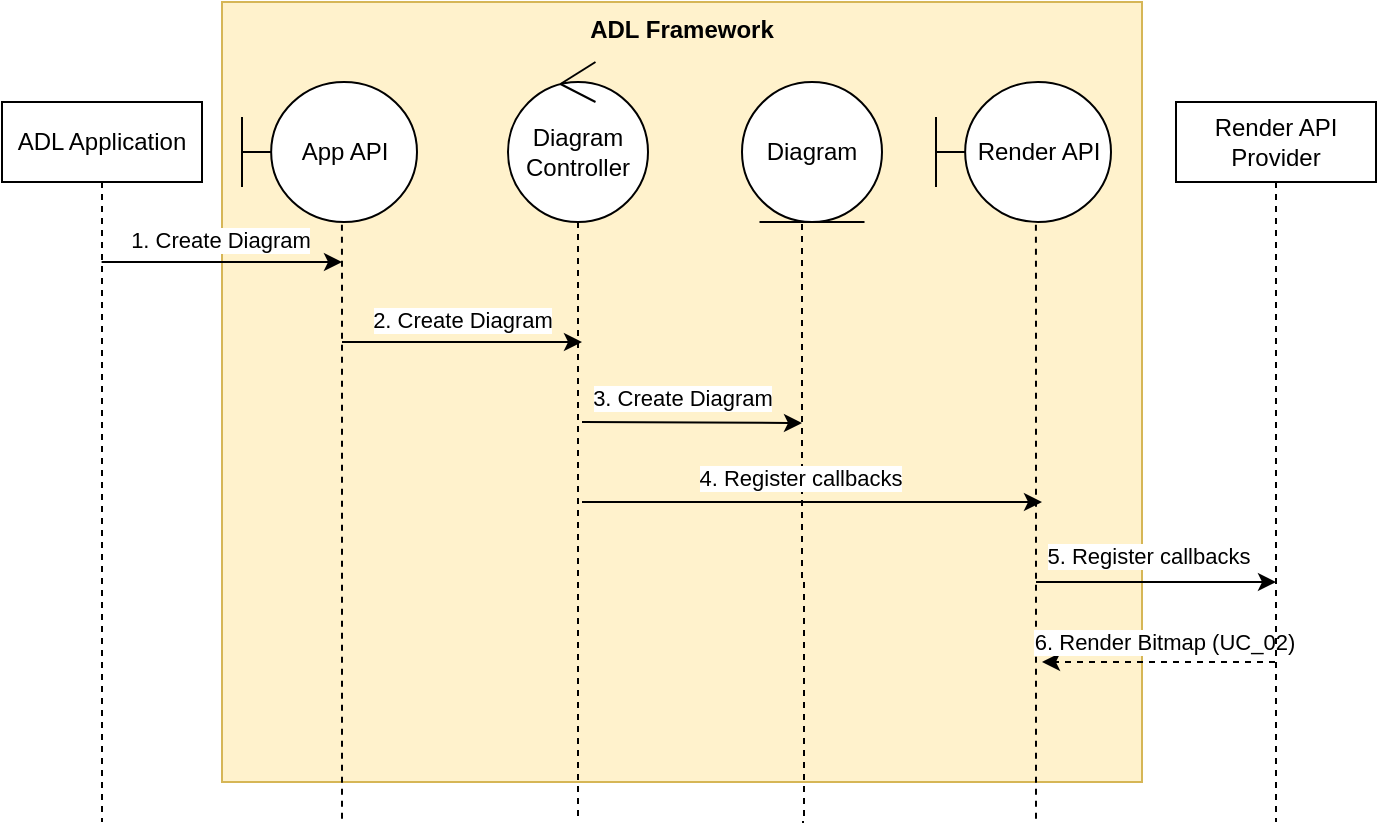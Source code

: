 <mxfile version="22.0.7" type="github">
  <diagram name="Page-1" id="xt_nnhYu07Hq9b79k1ty">
    <mxGraphModel dx="1162" dy="1723" grid="1" gridSize="10" guides="1" tooltips="1" connect="1" arrows="1" fold="1" page="1" pageScale="1" pageWidth="850" pageHeight="1100" math="0" shadow="0">
      <root>
        <mxCell id="0" />
        <mxCell id="1" parent="0" />
        <mxCell id="qb9J2J97RWohNg8CDa3N-9" value="&lt;b&gt;ADL Framework&lt;/b&gt;" style="rounded=0;whiteSpace=wrap;html=1;verticalAlign=top;fillColor=#fff2cc;strokeColor=#d6b656;" vertex="1" parent="1">
          <mxGeometry x="150" y="-10" width="460" height="390" as="geometry" />
        </mxCell>
        <mxCell id="qb9J2J97RWohNg8CDa3N-12" style="rounded=0;orthogonalLoop=1;jettySize=auto;html=1;endArrow=none;endFill=0;dashed=1;exitX=0.571;exitY=1.019;exitDx=0;exitDy=0;exitPerimeter=0;" edge="1" parent="1" source="qb9J2J97RWohNg8CDa3N-13">
          <mxGeometry relative="1" as="geometry">
            <mxPoint x="557" y="400" as="targetPoint" />
            <Array as="points">
              <mxPoint x="557" y="130" />
            </Array>
          </mxGeometry>
        </mxCell>
        <mxCell id="d2GdL6p6CnoJohmCuEtg-25" style="edgeStyle=orthogonalEdgeStyle;rounded=0;orthogonalLoop=1;jettySize=auto;html=1;curved=0;" parent="1" edge="1">
          <mxGeometry relative="1" as="geometry">
            <mxPoint x="210" y="120" as="targetPoint" />
            <mxPoint x="89.81" y="120" as="sourcePoint" />
            <Array as="points">
              <mxPoint x="210" y="120" />
            </Array>
          </mxGeometry>
        </mxCell>
        <mxCell id="d2GdL6p6CnoJohmCuEtg-26" value="1. Create Diagram" style="edgeLabel;html=1;align=center;verticalAlign=middle;resizable=0;points=[];" parent="d2GdL6p6CnoJohmCuEtg-25" vertex="1" connectable="0">
          <mxGeometry x="-0.027" y="1" relative="1" as="geometry">
            <mxPoint y="-10" as="offset" />
          </mxGeometry>
        </mxCell>
        <mxCell id="d2GdL6p6CnoJohmCuEtg-1" value="ADL Application" style="shape=umlLifeline;perimeter=lifelinePerimeter;whiteSpace=wrap;html=1;container=1;dropTarget=0;collapsible=0;recursiveResize=0;outlineConnect=0;portConstraint=eastwest;newEdgeStyle={&quot;curved&quot;:0,&quot;rounded&quot;:0};" parent="1" vertex="1">
          <mxGeometry x="40" y="40" width="100" height="360" as="geometry" />
        </mxCell>
        <mxCell id="d2GdL6p6CnoJohmCuEtg-7" style="rounded=0;orthogonalLoop=1;jettySize=auto;html=1;dashed=1;endArrow=none;endFill=0;" parent="1" source="d2GdL6p6CnoJohmCuEtg-4" edge="1">
          <mxGeometry relative="1" as="geometry">
            <mxPoint x="328" y="400" as="targetPoint" />
          </mxGeometry>
        </mxCell>
        <mxCell id="d2GdL6p6CnoJohmCuEtg-4" value="Diagram Controller" style="ellipse;shape=umlControl;whiteSpace=wrap;html=1;" parent="1" vertex="1">
          <mxGeometry x="293" y="20" width="70" height="80" as="geometry" />
        </mxCell>
        <mxCell id="d2GdL6p6CnoJohmCuEtg-6" style="rounded=0;orthogonalLoop=1;jettySize=auto;html=1;endArrow=none;endFill=0;dashed=1;exitX=0.571;exitY=1.019;exitDx=0;exitDy=0;exitPerimeter=0;" parent="1" source="d2GdL6p6CnoJohmCuEtg-5" edge="1">
          <mxGeometry relative="1" as="geometry">
            <mxPoint x="210" y="400" as="targetPoint" />
            <Array as="points">
              <mxPoint x="210" y="130" />
            </Array>
          </mxGeometry>
        </mxCell>
        <mxCell id="d2GdL6p6CnoJohmCuEtg-5" value="App API" style="shape=umlBoundary;whiteSpace=wrap;html=1;" parent="1" vertex="1">
          <mxGeometry x="160" y="30" width="87.5" height="70" as="geometry" />
        </mxCell>
        <mxCell id="d2GdL6p6CnoJohmCuEtg-9" style="edgeStyle=orthogonalEdgeStyle;rounded=0;orthogonalLoop=1;jettySize=auto;html=1;exitX=0.5;exitY=1;exitDx=0;exitDy=0;dashed=1;endArrow=none;endFill=0;" parent="1" edge="1">
          <mxGeometry relative="1" as="geometry">
            <mxPoint x="440" y="400" as="targetPoint" />
            <mxPoint x="445" y="100" as="sourcePoint" />
            <Array as="points">
              <mxPoint x="440" y="100" />
              <mxPoint x="440" y="280" />
              <mxPoint x="441" y="460" />
            </Array>
          </mxGeometry>
        </mxCell>
        <mxCell id="d2GdL6p6CnoJohmCuEtg-8" value="Diagram" style="ellipse;shape=umlEntity;whiteSpace=wrap;html=1;" parent="1" vertex="1">
          <mxGeometry x="410" y="30" width="70" height="70" as="geometry" />
        </mxCell>
        <mxCell id="d2GdL6p6CnoJohmCuEtg-22" value="" style="endArrow=classic;html=1;rounded=0;" parent="1" edge="1">
          <mxGeometry width="50" height="50" relative="1" as="geometry">
            <mxPoint x="210" y="160" as="sourcePoint" />
            <mxPoint x="330" y="160" as="targetPoint" />
          </mxGeometry>
        </mxCell>
        <mxCell id="d2GdL6p6CnoJohmCuEtg-24" value="2. Create Diagram" style="edgeLabel;html=1;align=center;verticalAlign=middle;resizable=0;points=[];" parent="1" vertex="1" connectable="0">
          <mxGeometry x="270.001" y="149" as="geometry" />
        </mxCell>
        <mxCell id="d2GdL6p6CnoJohmCuEtg-30" value="" style="endArrow=classic;html=1;rounded=0;" parent="1" edge="1">
          <mxGeometry width="50" height="50" relative="1" as="geometry">
            <mxPoint x="330" y="200" as="sourcePoint" />
            <mxPoint x="440" y="200.5" as="targetPoint" />
          </mxGeometry>
        </mxCell>
        <mxCell id="d2GdL6p6CnoJohmCuEtg-31" value="3. Create Diagram" style="edgeLabel;html=1;align=center;verticalAlign=middle;resizable=0;points=[];" parent="d2GdL6p6CnoJohmCuEtg-30" vertex="1" connectable="0">
          <mxGeometry x="-0.334" y="-1" relative="1" as="geometry">
            <mxPoint x="13" y="-13" as="offset" />
          </mxGeometry>
        </mxCell>
        <mxCell id="d2GdL6p6CnoJohmCuEtg-37" value="" style="endArrow=classic;html=1;rounded=0;edgeStyle=orthogonalEdgeStyle;dashed=1;" parent="1" edge="1" source="qb9J2J97RWohNg8CDa3N-14">
          <mxGeometry width="50" height="50" relative="1" as="geometry">
            <mxPoint x="580" y="320" as="sourcePoint" />
            <mxPoint x="560" y="320" as="targetPoint" />
            <Array as="points">
              <mxPoint x="610" y="320" />
              <mxPoint x="610" y="320" />
            </Array>
          </mxGeometry>
        </mxCell>
        <mxCell id="d2GdL6p6CnoJohmCuEtg-38" value="6. Render Bitmap (UC_02)" style="edgeLabel;html=1;align=center;verticalAlign=middle;resizable=0;points=[];" parent="d2GdL6p6CnoJohmCuEtg-37" vertex="1" connectable="0">
          <mxGeometry x="-0.334" y="-1" relative="1" as="geometry">
            <mxPoint x="-17" y="-9" as="offset" />
          </mxGeometry>
        </mxCell>
        <mxCell id="qb9J2J97RWohNg8CDa3N-13" value="Render API" style="shape=umlBoundary;whiteSpace=wrap;html=1;" vertex="1" parent="1">
          <mxGeometry x="507" y="30" width="87.5" height="70" as="geometry" />
        </mxCell>
        <mxCell id="qb9J2J97RWohNg8CDa3N-14" value="Render API Provider" style="shape=umlLifeline;perimeter=lifelinePerimeter;whiteSpace=wrap;html=1;container=1;dropTarget=0;collapsible=0;recursiveResize=0;outlineConnect=0;portConstraint=eastwest;newEdgeStyle={&quot;curved&quot;:0,&quot;rounded&quot;:0};" vertex="1" parent="1">
          <mxGeometry x="627" y="40" width="100" height="360" as="geometry" />
        </mxCell>
        <mxCell id="qb9J2J97RWohNg8CDa3N-15" value="" style="endArrow=classic;html=1;rounded=0;" edge="1" parent="1">
          <mxGeometry width="50" height="50" relative="1" as="geometry">
            <mxPoint x="330" y="240" as="sourcePoint" />
            <mxPoint x="560" y="240" as="targetPoint" />
          </mxGeometry>
        </mxCell>
        <mxCell id="qb9J2J97RWohNg8CDa3N-16" value="4. Register callbacks" style="edgeLabel;html=1;align=center;verticalAlign=middle;resizable=0;points=[];" vertex="1" connectable="0" parent="qb9J2J97RWohNg8CDa3N-15">
          <mxGeometry x="0.275" y="2" relative="1" as="geometry">
            <mxPoint x="-38" y="-10" as="offset" />
          </mxGeometry>
        </mxCell>
        <mxCell id="qb9J2J97RWohNg8CDa3N-17" value="" style="endArrow=classic;html=1;rounded=0;" edge="1" parent="1">
          <mxGeometry width="50" height="50" relative="1" as="geometry">
            <mxPoint x="557" y="280" as="sourcePoint" />
            <mxPoint x="677" y="280" as="targetPoint" />
          </mxGeometry>
        </mxCell>
        <mxCell id="qb9J2J97RWohNg8CDa3N-18" value="5. Register callbacks" style="edgeLabel;html=1;align=center;verticalAlign=middle;resizable=0;points=[];" vertex="1" connectable="0" parent="qb9J2J97RWohNg8CDa3N-17">
          <mxGeometry x="0.275" y="2" relative="1" as="geometry">
            <mxPoint x="-21" y="-11" as="offset" />
          </mxGeometry>
        </mxCell>
      </root>
    </mxGraphModel>
  </diagram>
</mxfile>
